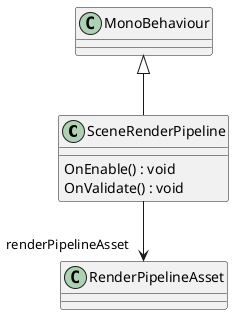 @startuml
class SceneRenderPipeline {
    OnEnable() : void
    OnValidate() : void
}
MonoBehaviour <|-- SceneRenderPipeline
SceneRenderPipeline --> "renderPipelineAsset" RenderPipelineAsset
@enduml
